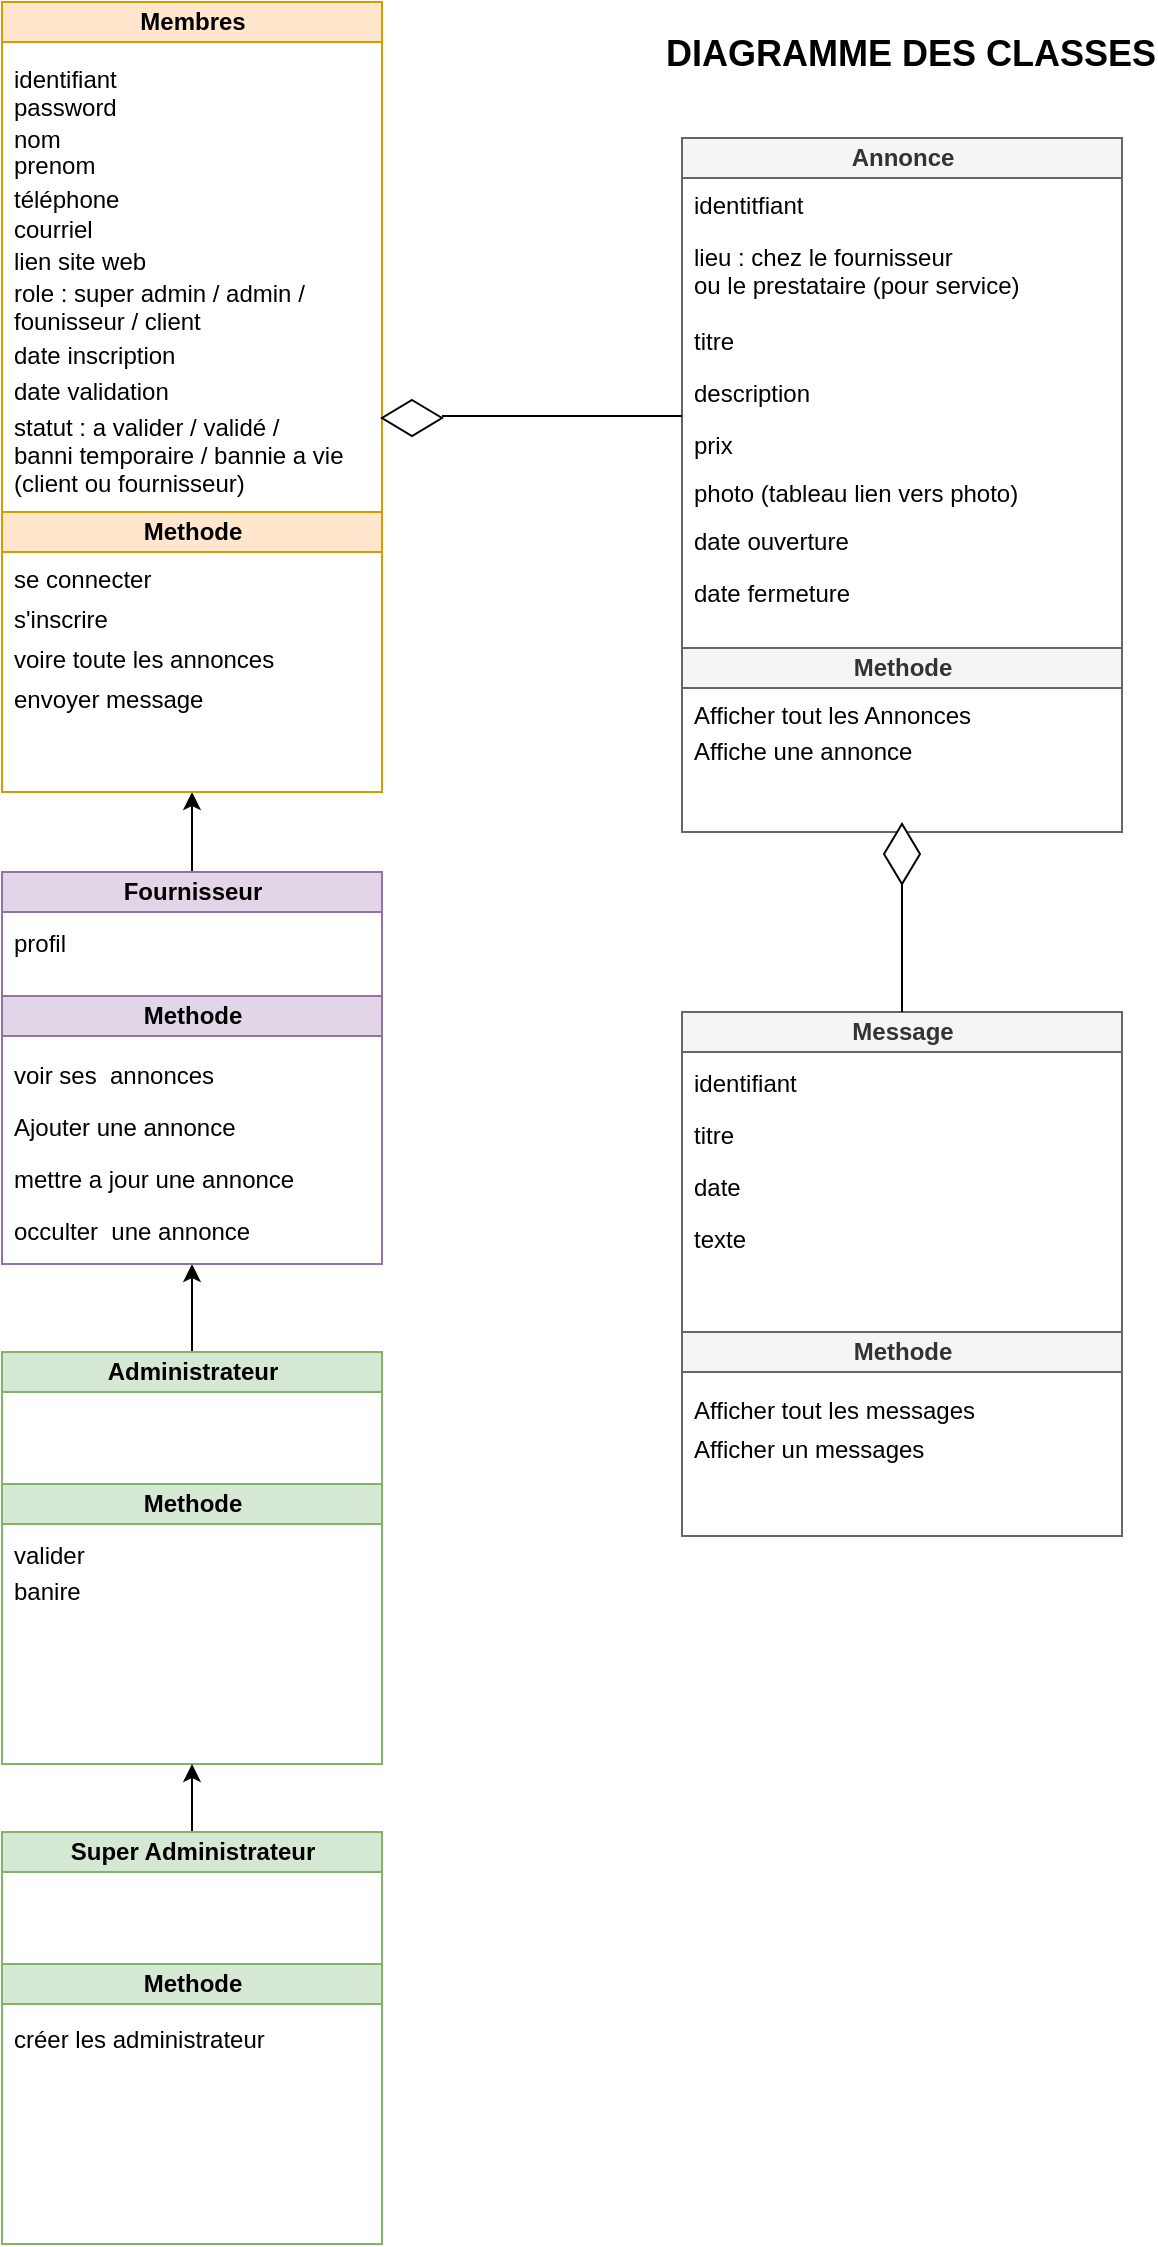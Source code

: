 <mxfile version="12.6.8" type="device"><diagram id="C5RBs43oDa-KdzZeNtuy" name="Page-1"><mxGraphModel dx="1422" dy="745" grid="1" gridSize="10" guides="1" tooltips="1" connect="1" arrows="1" fold="1" page="1" pageScale="1" pageWidth="827" pageHeight="1169" math="0" shadow="0"><root><mxCell id="WIyWlLk6GJQsqaUBKTNV-0"/><mxCell id="WIyWlLk6GJQsqaUBKTNV-1" parent="WIyWlLk6GJQsqaUBKTNV-0"/><mxCell id="LoJSLbo_8Yr8Dc0U_S-c-0" value="Membres" style="swimlane;html=1;startSize=20;horizontal=1;containerType=tree;fillColor=#ffe6cc;strokeColor=#d79b00;" parent="WIyWlLk6GJQsqaUBKTNV-1" vertex="1"><mxGeometry x="30" y="15" width="190" height="255" as="geometry"/></mxCell><mxCell id="1I0f1aZdn74h2MIzQqq7-13" value="nom" style="text;strokeColor=none;fillColor=none;align=left;verticalAlign=top;spacingLeft=4;spacingRight=4;overflow=hidden;rotatable=0;points=[[0,0.5],[1,0.5]];portConstraint=eastwest;" parent="LoJSLbo_8Yr8Dc0U_S-c-0" vertex="1"><mxGeometry y="55" width="110" height="26" as="geometry"/></mxCell><mxCell id="1I0f1aZdn74h2MIzQqq7-78" style="edgeStyle=orthogonalEdgeStyle;rounded=0;orthogonalLoop=1;jettySize=auto;html=1;entryX=0.5;entryY=1;entryDx=0;entryDy=0;" parent="WIyWlLk6GJQsqaUBKTNV-1" source="LoJSLbo_8Yr8Dc0U_S-c-4" target="LoJSLbo_8Yr8Dc0U_S-c-1" edge="1"><mxGeometry relative="1" as="geometry"><mxPoint x="100" y="410" as="targetPoint"/></mxGeometry></mxCell><mxCell id="LoJSLbo_8Yr8Dc0U_S-c-1" value="Methode" style="swimlane;html=1;startSize=20;horizontal=1;containerType=tree;fillColor=#ffe6cc;strokeColor=#d79b00;" parent="WIyWlLk6GJQsqaUBKTNV-1" vertex="1"><mxGeometry x="30" y="270" width="190" height="140" as="geometry"/></mxCell><mxCell id="1I0f1aZdn74h2MIzQqq7-32" value="s'inscrire" style="text;strokeColor=none;fillColor=none;align=left;verticalAlign=top;spacingLeft=4;spacingRight=4;overflow=hidden;rotatable=0;points=[[0,0.5],[1,0.5]];portConstraint=eastwest;" parent="LoJSLbo_8Yr8Dc0U_S-c-1" vertex="1"><mxGeometry y="40" width="180" height="26" as="geometry"/></mxCell><mxCell id="1I0f1aZdn74h2MIzQqq7-38" value="envoyer message" style="text;strokeColor=none;fillColor=none;align=left;verticalAlign=top;spacingLeft=4;spacingRight=4;overflow=hidden;rotatable=0;points=[[0,0.5],[1,0.5]];portConstraint=eastwest;" parent="LoJSLbo_8Yr8Dc0U_S-c-1" vertex="1"><mxGeometry y="80" width="180" height="26" as="geometry"/></mxCell><mxCell id="LoJSLbo_8Yr8Dc0U_S-c-3" value="Methode" style="swimlane;html=1;startSize=20;horizontal=1;containerType=tree;fillColor=#d5e8d4;strokeColor=#82b366;" parent="WIyWlLk6GJQsqaUBKTNV-1" vertex="1"><mxGeometry x="30" y="756" width="190" height="140" as="geometry"/></mxCell><mxCell id="LoJSLbo_8Yr8Dc0U_S-c-4" value="Fournisseur" style="swimlane;html=1;startSize=20;horizontal=1;containerType=tree;fillColor=#e1d5e7;strokeColor=#9673a6;" parent="WIyWlLk6GJQsqaUBKTNV-1" vertex="1"><mxGeometry x="30" y="450" width="190" height="62" as="geometry"/></mxCell><mxCell id="1I0f1aZdn74h2MIzQqq7-85" style="edgeStyle=orthogonalEdgeStyle;rounded=0;orthogonalLoop=1;jettySize=auto;html=1;entryX=0.5;entryY=1;entryDx=0;entryDy=0;" parent="WIyWlLk6GJQsqaUBKTNV-1" source="LoJSLbo_8Yr8Dc0U_S-c-5" target="1I0f1aZdn74h2MIzQqq7-35" edge="1"><mxGeometry relative="1" as="geometry"/></mxCell><mxCell id="LoJSLbo_8Yr8Dc0U_S-c-5" value="Administrateur" style="swimlane;html=1;startSize=20;horizontal=1;containerType=tree;fillColor=#d5e8d4;strokeColor=#82b366;" parent="WIyWlLk6GJQsqaUBKTNV-1" vertex="1"><mxGeometry x="30" y="690" width="190" height="66" as="geometry"/></mxCell><mxCell id="LoJSLbo_8Yr8Dc0U_S-c-6" value="Annonce" style="swimlane;html=1;startSize=20;horizontal=1;containerType=tree;fillColor=#f5f5f5;strokeColor=#666666;fontColor=#333333;" parent="WIyWlLk6GJQsqaUBKTNV-1" vertex="1"><mxGeometry x="370" y="83" width="220" height="255" as="geometry"/></mxCell><mxCell id="LoJSLbo_8Yr8Dc0U_S-c-7" value="Methode" style="swimlane;html=1;startSize=20;horizontal=1;containerType=tree;fillColor=#f5f5f5;strokeColor=#666666;fontColor=#333333;" parent="WIyWlLk6GJQsqaUBKTNV-1" vertex="1"><mxGeometry x="370" y="338" width="220" height="92" as="geometry"><mxRectangle x="250" y="175" width="80" height="20" as="alternateBounds"/></mxGeometry></mxCell><mxCell id="1I0f1aZdn74h2MIzQqq7-0" value="&lt;b&gt;&lt;font style=&quot;font-size: 18px&quot;&gt;DIAGRAMME DES CLASSES&lt;/font&gt;&lt;/b&gt;" style="text;html=1;" parent="WIyWlLk6GJQsqaUBKTNV-1" vertex="1"><mxGeometry x="360" y="24" width="240" height="30" as="geometry"/></mxCell><mxCell id="1I0f1aZdn74h2MIzQqq7-11" value="identifiant" style="text;strokeColor=none;fillColor=none;align=left;verticalAlign=top;spacingLeft=4;spacingRight=4;overflow=hidden;rotatable=0;points=[[0,0.5],[1,0.5]];portConstraint=eastwest;" parent="WIyWlLk6GJQsqaUBKTNV-1" vertex="1"><mxGeometry x="30" y="40" width="110" height="26" as="geometry"/></mxCell><mxCell id="1I0f1aZdn74h2MIzQqq7-12" value="password" style="text;strokeColor=none;fillColor=none;align=left;verticalAlign=top;spacingLeft=4;spacingRight=4;overflow=hidden;rotatable=0;points=[[0,0.5],[1,0.5]];portConstraint=eastwest;" parent="WIyWlLk6GJQsqaUBKTNV-1" vertex="1"><mxGeometry x="30" y="54" width="100" height="26" as="geometry"/></mxCell><mxCell id="1I0f1aZdn74h2MIzQqq7-14" value="prenom" style="text;strokeColor=none;fillColor=none;align=left;verticalAlign=top;spacingLeft=4;spacingRight=4;overflow=hidden;rotatable=0;points=[[0,0.5],[1,0.5]];portConstraint=eastwest;" parent="WIyWlLk6GJQsqaUBKTNV-1" vertex="1"><mxGeometry x="30" y="83" width="100" height="26" as="geometry"/></mxCell><mxCell id="1I0f1aZdn74h2MIzQqq7-15" value="téléphone" style="text;strokeColor=none;fillColor=none;align=left;verticalAlign=top;spacingLeft=4;spacingRight=4;overflow=hidden;rotatable=0;points=[[0,0.5],[1,0.5]];portConstraint=eastwest;" parent="WIyWlLk6GJQsqaUBKTNV-1" vertex="1"><mxGeometry x="30" y="100" width="110" height="26" as="geometry"/></mxCell><mxCell id="1I0f1aZdn74h2MIzQqq7-16" value="courriel" style="text;strokeColor=none;fillColor=none;align=left;verticalAlign=top;spacingLeft=4;spacingRight=4;overflow=hidden;rotatable=0;points=[[0,0.5],[1,0.5]];portConstraint=eastwest;" parent="WIyWlLk6GJQsqaUBKTNV-1" vertex="1"><mxGeometry x="30" y="115" width="100" height="26" as="geometry"/></mxCell><mxCell id="1I0f1aZdn74h2MIzQqq7-27" value="lien site web" style="text;strokeColor=none;fillColor=none;align=left;verticalAlign=top;spacingLeft=4;spacingRight=4;overflow=hidden;rotatable=0;points=[[0,0.5],[1,0.5]];portConstraint=eastwest;" parent="WIyWlLk6GJQsqaUBKTNV-1" vertex="1"><mxGeometry x="30" y="131" width="120" height="26" as="geometry"/></mxCell><mxCell id="1I0f1aZdn74h2MIzQqq7-28" value="role : super admin / admin / &#10;founisseur / client" style="text;strokeColor=none;fillColor=none;align=left;verticalAlign=top;spacingLeft=4;spacingRight=4;overflow=hidden;rotatable=0;points=[[0,0.5],[1,0.5]];portConstraint=eastwest;" parent="WIyWlLk6GJQsqaUBKTNV-1" vertex="1"><mxGeometry x="30" y="147" width="180" height="46" as="geometry"/></mxCell><mxCell id="1I0f1aZdn74h2MIzQqq7-29" value="date inscription" style="text;strokeColor=none;fillColor=none;align=left;verticalAlign=top;spacingLeft=4;spacingRight=4;overflow=hidden;rotatable=0;points=[[0,0.5],[1,0.5]];portConstraint=eastwest;" parent="WIyWlLk6GJQsqaUBKTNV-1" vertex="1"><mxGeometry x="30" y="178" width="180" height="26" as="geometry"/></mxCell><mxCell id="1I0f1aZdn74h2MIzQqq7-30" value="date validation" style="text;strokeColor=none;fillColor=none;align=left;verticalAlign=top;spacingLeft=4;spacingRight=4;overflow=hidden;rotatable=0;points=[[0,0.5],[1,0.5]];portConstraint=eastwest;" parent="WIyWlLk6GJQsqaUBKTNV-1" vertex="1"><mxGeometry x="30" y="196" width="180" height="26" as="geometry"/></mxCell><mxCell id="1I0f1aZdn74h2MIzQqq7-31" value="voire toute les annonces" style="text;strokeColor=none;fillColor=none;align=left;verticalAlign=top;spacingLeft=4;spacingRight=4;overflow=hidden;rotatable=0;points=[[0,0.5],[1,0.5]];portConstraint=eastwest;" parent="WIyWlLk6GJQsqaUBKTNV-1" vertex="1"><mxGeometry x="30" y="330" width="180" height="26" as="geometry"/></mxCell><mxCell id="1I0f1aZdn74h2MIzQqq7-33" value="se connecter" style="text;strokeColor=none;fillColor=none;align=left;verticalAlign=top;spacingLeft=4;spacingRight=4;overflow=hidden;rotatable=0;points=[[0,0.5],[1,0.5]];portConstraint=eastwest;" parent="WIyWlLk6GJQsqaUBKTNV-1" vertex="1"><mxGeometry x="30" y="290" width="180" height="26" as="geometry"/></mxCell><mxCell id="1I0f1aZdn74h2MIzQqq7-35" value="Methode" style="swimlane;html=1;startSize=20;horizontal=1;containerType=tree;fillColor=#e1d5e7;strokeColor=#9673a6;" parent="WIyWlLk6GJQsqaUBKTNV-1" vertex="1"><mxGeometry x="30" y="512" width="190" height="134" as="geometry"/></mxCell><mxCell id="1I0f1aZdn74h2MIzQqq7-39" value="voir ses  annonces" style="text;strokeColor=none;fillColor=none;align=left;verticalAlign=top;spacingLeft=4;spacingRight=4;overflow=hidden;rotatable=0;points=[[0,0.5],[1,0.5]];portConstraint=eastwest;" parent="WIyWlLk6GJQsqaUBKTNV-1" vertex="1"><mxGeometry x="30" y="538" width="140" height="26" as="geometry"/></mxCell><mxCell id="1I0f1aZdn74h2MIzQqq7-40" value="Ajouter une annonce" style="text;strokeColor=none;fillColor=none;align=left;verticalAlign=top;spacingLeft=4;spacingRight=4;overflow=hidden;rotatable=0;points=[[0,0.5],[1,0.5]];portConstraint=eastwest;" parent="WIyWlLk6GJQsqaUBKTNV-1" vertex="1"><mxGeometry x="30" y="564" width="140" height="26" as="geometry"/></mxCell><mxCell id="1I0f1aZdn74h2MIzQqq7-41" value="profil" style="text;strokeColor=none;fillColor=none;align=left;verticalAlign=top;spacingLeft=4;spacingRight=4;overflow=hidden;rotatable=0;points=[[0,0.5],[1,0.5]];portConstraint=eastwest;" parent="WIyWlLk6GJQsqaUBKTNV-1" vertex="1"><mxGeometry x="30" y="472" width="100" height="26" as="geometry"/></mxCell><mxCell id="1I0f1aZdn74h2MIzQqq7-42" value="statut : a valider / validé / &#10;banni temporaire / bannie a vie&#10;(client ou fournisseur)" style="text;strokeColor=none;fillColor=none;align=left;verticalAlign=top;spacingLeft=4;spacingRight=4;overflow=hidden;rotatable=0;points=[[0,0.5],[1,0.5]];portConstraint=eastwest;" parent="WIyWlLk6GJQsqaUBKTNV-1" vertex="1"><mxGeometry x="30" y="214" width="180" height="58" as="geometry"/></mxCell><mxCell id="1I0f1aZdn74h2MIzQqq7-43" value="mettre a jour une annonce" style="text;strokeColor=none;fillColor=none;align=left;verticalAlign=top;spacingLeft=4;spacingRight=4;overflow=hidden;rotatable=0;points=[[0,0.5],[1,0.5]];portConstraint=eastwest;" parent="WIyWlLk6GJQsqaUBKTNV-1" vertex="1"><mxGeometry x="30" y="590" width="160" height="26" as="geometry"/></mxCell><mxCell id="1I0f1aZdn74h2MIzQqq7-44" value="occulter  une annonce" style="text;strokeColor=none;fillColor=none;align=left;verticalAlign=top;spacingLeft=4;spacingRight=4;overflow=hidden;rotatable=0;points=[[0,0.5],[1,0.5]];portConstraint=eastwest;" parent="WIyWlLk6GJQsqaUBKTNV-1" vertex="1"><mxGeometry x="30" y="616" width="180" height="26" as="geometry"/></mxCell><mxCell id="1I0f1aZdn74h2MIzQqq7-46" value="valider" style="text;strokeColor=none;fillColor=none;align=left;verticalAlign=top;spacingLeft=4;spacingRight=4;overflow=hidden;rotatable=0;points=[[0,0.5],[1,0.5]];portConstraint=eastwest;" parent="WIyWlLk6GJQsqaUBKTNV-1" vertex="1"><mxGeometry x="30" y="778" width="140" height="26" as="geometry"/></mxCell><mxCell id="1I0f1aZdn74h2MIzQqq7-47" value="banire" style="text;strokeColor=none;fillColor=none;align=left;verticalAlign=top;spacingLeft=4;spacingRight=4;overflow=hidden;rotatable=0;points=[[0,0.5],[1,0.5]];portConstraint=eastwest;" parent="WIyWlLk6GJQsqaUBKTNV-1" vertex="1"><mxGeometry x="30" y="796" width="140" height="26" as="geometry"/></mxCell><mxCell id="1I0f1aZdn74h2MIzQqq7-49" value="Methode" style="swimlane;html=1;startSize=20;horizontal=1;containerType=tree;fillColor=#d5e8d4;strokeColor=#82b366;" parent="WIyWlLk6GJQsqaUBKTNV-1" vertex="1"><mxGeometry x="30" y="996" width="190" height="140" as="geometry"/></mxCell><mxCell id="1I0f1aZdn74h2MIzQqq7-86" style="edgeStyle=orthogonalEdgeStyle;rounded=0;orthogonalLoop=1;jettySize=auto;html=1;exitX=0.5;exitY=0;exitDx=0;exitDy=0;entryX=0.5;entryY=1;entryDx=0;entryDy=0;" parent="WIyWlLk6GJQsqaUBKTNV-1" source="1I0f1aZdn74h2MIzQqq7-50" target="LoJSLbo_8Yr8Dc0U_S-c-3" edge="1"><mxGeometry relative="1" as="geometry"/></mxCell><mxCell id="1I0f1aZdn74h2MIzQqq7-50" value="Super Administrateur" style="swimlane;html=1;startSize=20;horizontal=1;containerType=tree;fillColor=#d5e8d4;strokeColor=#82b366;" parent="WIyWlLk6GJQsqaUBKTNV-1" vertex="1"><mxGeometry x="30" y="930" width="190" height="66" as="geometry"/></mxCell><mxCell id="1I0f1aZdn74h2MIzQqq7-51" value="créer les administrateur" style="text;strokeColor=none;fillColor=none;align=left;verticalAlign=top;spacingLeft=4;spacingRight=4;overflow=hidden;rotatable=0;points=[[0,0.5],[1,0.5]];portConstraint=eastwest;" parent="WIyWlLk6GJQsqaUBKTNV-1" vertex="1"><mxGeometry x="30" y="1020" width="140" height="26" as="geometry"/></mxCell><mxCell id="1I0f1aZdn74h2MIzQqq7-52" value="Message" style="swimlane;html=1;startSize=20;horizontal=1;containerType=tree;fillColor=#f5f5f5;strokeColor=#666666;fontColor=#333333;" parent="WIyWlLk6GJQsqaUBKTNV-1" vertex="1"><mxGeometry x="370" y="520" width="220" height="160" as="geometry"/></mxCell><mxCell id="1I0f1aZdn74h2MIzQqq7-53" value="Methode" style="swimlane;html=1;startSize=20;horizontal=1;containerType=tree;fillColor=#f5f5f5;strokeColor=#666666;fontColor=#333333;" parent="WIyWlLk6GJQsqaUBKTNV-1" vertex="1"><mxGeometry x="370" y="680" width="220" height="102" as="geometry"><mxRectangle x="250" y="175" width="80" height="20" as="alternateBounds"/></mxGeometry></mxCell><mxCell id="1I0f1aZdn74h2MIzQqq7-63" value="identitfiant" style="text;strokeColor=none;fillColor=none;align=left;verticalAlign=top;spacingLeft=4;spacingRight=4;overflow=hidden;rotatable=0;points=[[0,0.5],[1,0.5]];portConstraint=eastwest;" parent="WIyWlLk6GJQsqaUBKTNV-1" vertex="1"><mxGeometry x="370" y="103" width="200" height="26" as="geometry"/></mxCell><mxCell id="1I0f1aZdn74h2MIzQqq7-64" value="lieu : chez le fournisseur&#10;ou le prestataire (pour service)" style="text;strokeColor=none;fillColor=none;align=left;verticalAlign=top;spacingLeft=4;spacingRight=4;overflow=hidden;rotatable=0;points=[[0,0.5],[1,0.5]];portConstraint=eastwest;" parent="WIyWlLk6GJQsqaUBKTNV-1" vertex="1"><mxGeometry x="370" y="129" width="200" height="42" as="geometry"/></mxCell><mxCell id="1I0f1aZdn74h2MIzQqq7-65" value="titre" style="text;strokeColor=none;fillColor=none;align=left;verticalAlign=top;spacingLeft=4;spacingRight=4;overflow=hidden;rotatable=0;points=[[0,0.5],[1,0.5]];portConstraint=eastwest;" parent="WIyWlLk6GJQsqaUBKTNV-1" vertex="1"><mxGeometry x="370" y="171" width="200" height="26" as="geometry"/></mxCell><mxCell id="1I0f1aZdn74h2MIzQqq7-66" value="description" style="text;strokeColor=none;fillColor=none;align=left;verticalAlign=top;spacingLeft=4;spacingRight=4;overflow=hidden;rotatable=0;points=[[0,0.5],[1,0.5]];portConstraint=eastwest;" parent="WIyWlLk6GJQsqaUBKTNV-1" vertex="1"><mxGeometry x="370" y="197" width="200" height="26" as="geometry"/></mxCell><mxCell id="1I0f1aZdn74h2MIzQqq7-67" value="prix" style="text;strokeColor=none;fillColor=none;align=left;verticalAlign=top;spacingLeft=4;spacingRight=4;overflow=hidden;rotatable=0;points=[[0,0.5],[1,0.5]];portConstraint=eastwest;" parent="WIyWlLk6GJQsqaUBKTNV-1" vertex="1"><mxGeometry x="370" y="223" width="200" height="24" as="geometry"/></mxCell><mxCell id="1I0f1aZdn74h2MIzQqq7-68" value="photo (tableau lien vers photo)" style="text;strokeColor=none;fillColor=none;align=left;verticalAlign=top;spacingLeft=4;spacingRight=4;overflow=hidden;rotatable=0;points=[[0,0.5],[1,0.5]];portConstraint=eastwest;" parent="WIyWlLk6GJQsqaUBKTNV-1" vertex="1"><mxGeometry x="370" y="247" width="200" height="24" as="geometry"/></mxCell><mxCell id="1I0f1aZdn74h2MIzQqq7-69" value="date ouverture" style="text;strokeColor=none;fillColor=none;align=left;verticalAlign=top;spacingLeft=4;spacingRight=4;overflow=hidden;rotatable=0;points=[[0,0.5],[1,0.5]];portConstraint=eastwest;" parent="WIyWlLk6GJQsqaUBKTNV-1" vertex="1"><mxGeometry x="370" y="271" width="200" height="26" as="geometry"/></mxCell><mxCell id="1I0f1aZdn74h2MIzQqq7-71" value="date fermeture" style="text;strokeColor=none;fillColor=none;align=left;verticalAlign=top;spacingLeft=4;spacingRight=4;overflow=hidden;rotatable=0;points=[[0,0.5],[1,0.5]];portConstraint=eastwest;" parent="WIyWlLk6GJQsqaUBKTNV-1" vertex="1"><mxGeometry x="370" y="297" width="200" height="31" as="geometry"/></mxCell><mxCell id="1I0f1aZdn74h2MIzQqq7-72" value="Afficher tout les Annonces" style="text;strokeColor=none;fillColor=none;align=left;verticalAlign=top;spacingLeft=4;spacingRight=4;overflow=hidden;rotatable=0;points=[[0,0.5],[1,0.5]];portConstraint=eastwest;" parent="WIyWlLk6GJQsqaUBKTNV-1" vertex="1"><mxGeometry x="370" y="358" width="200" height="31" as="geometry"/></mxCell><mxCell id="1I0f1aZdn74h2MIzQqq7-73" value="Affiche une annonce" style="text;strokeColor=none;fillColor=none;align=left;verticalAlign=top;spacingLeft=4;spacingRight=4;overflow=hidden;rotatable=0;points=[[0,0.5],[1,0.5]];portConstraint=eastwest;" parent="WIyWlLk6GJQsqaUBKTNV-1" vertex="1"><mxGeometry x="370" y="376" width="200" height="22" as="geometry"/></mxCell><mxCell id="1I0f1aZdn74h2MIzQqq7-79" value="identifiant" style="text;strokeColor=none;fillColor=none;align=left;verticalAlign=top;spacingLeft=4;spacingRight=4;overflow=hidden;rotatable=0;points=[[0,0.5],[1,0.5]];portConstraint=eastwest;" parent="WIyWlLk6GJQsqaUBKTNV-1" vertex="1"><mxGeometry x="370" y="542" width="200" height="26" as="geometry"/></mxCell><mxCell id="1I0f1aZdn74h2MIzQqq7-80" value="titre" style="text;strokeColor=none;fillColor=none;align=left;verticalAlign=top;spacingLeft=4;spacingRight=4;overflow=hidden;rotatable=0;points=[[0,0.5],[1,0.5]];portConstraint=eastwest;" parent="WIyWlLk6GJQsqaUBKTNV-1" vertex="1"><mxGeometry x="370" y="568" width="200" height="26" as="geometry"/></mxCell><mxCell id="1I0f1aZdn74h2MIzQqq7-81" value="date" style="text;strokeColor=none;fillColor=none;align=left;verticalAlign=top;spacingLeft=4;spacingRight=4;overflow=hidden;rotatable=0;points=[[0,0.5],[1,0.5]];portConstraint=eastwest;" parent="WIyWlLk6GJQsqaUBKTNV-1" vertex="1"><mxGeometry x="370" y="594" width="200" height="26" as="geometry"/></mxCell><mxCell id="1I0f1aZdn74h2MIzQqq7-82" value="texte" style="text;strokeColor=none;fillColor=none;align=left;verticalAlign=top;spacingLeft=4;spacingRight=4;overflow=hidden;rotatable=0;points=[[0,0.5],[1,0.5]];portConstraint=eastwest;" parent="WIyWlLk6GJQsqaUBKTNV-1" vertex="1"><mxGeometry x="370" y="620" width="200" height="26" as="geometry"/></mxCell><mxCell id="1I0f1aZdn74h2MIzQqq7-83" value="Afficher tout les messages" style="text;strokeColor=none;fillColor=none;align=left;verticalAlign=top;spacingLeft=4;spacingRight=4;overflow=hidden;rotatable=0;points=[[0,0.5],[1,0.5]];portConstraint=eastwest;" parent="WIyWlLk6GJQsqaUBKTNV-1" vertex="1"><mxGeometry x="370" y="705.5" width="200" height="31" as="geometry"/></mxCell><mxCell id="1I0f1aZdn74h2MIzQqq7-84" value="Afficher un messages" style="text;strokeColor=none;fillColor=none;align=left;verticalAlign=top;spacingLeft=4;spacingRight=4;overflow=hidden;rotatable=0;points=[[0,0.5],[1,0.5]];portConstraint=eastwest;" parent="WIyWlLk6GJQsqaUBKTNV-1" vertex="1"><mxGeometry x="370" y="725" width="200" height="31" as="geometry"/></mxCell><mxCell id="_J2jyTnCY9UKjFA8l6vc-2" value="" style="shape=rhombus;perimeter=rhombusPerimeter;whiteSpace=wrap;html=1;align=center;" parent="WIyWlLk6GJQsqaUBKTNV-1" vertex="1"><mxGeometry x="220" y="214" width="30" height="18" as="geometry"/></mxCell><mxCell id="_J2jyTnCY9UKjFA8l6vc-3" value="" style="endArrow=none;html=1;rounded=0;" parent="WIyWlLk6GJQsqaUBKTNV-1" edge="1"><mxGeometry relative="1" as="geometry"><mxPoint x="250" y="222" as="sourcePoint"/><mxPoint x="370" y="222" as="targetPoint"/></mxGeometry></mxCell><mxCell id="_J2jyTnCY9UKjFA8l6vc-4" value="" style="shape=rhombus;perimeter=rhombusPerimeter;whiteSpace=wrap;html=1;align=center;rotation=90;" parent="WIyWlLk6GJQsqaUBKTNV-1" vertex="1"><mxGeometry x="465" y="432" width="30" height="18" as="geometry"/></mxCell><mxCell id="_J2jyTnCY9UKjFA8l6vc-5" value="" style="endArrow=none;html=1;rounded=0;entryX=0.5;entryY=0;entryDx=0;entryDy=0;exitX=1;exitY=0.5;exitDx=0;exitDy=0;" parent="WIyWlLk6GJQsqaUBKTNV-1" source="_J2jyTnCY9UKjFA8l6vc-4" target="1I0f1aZdn74h2MIzQqq7-52" edge="1"><mxGeometry relative="1" as="geometry"><mxPoint x="500" y="440" as="sourcePoint"/><mxPoint x="620" y="440" as="targetPoint"/></mxGeometry></mxCell></root></mxGraphModel></diagram></mxfile>